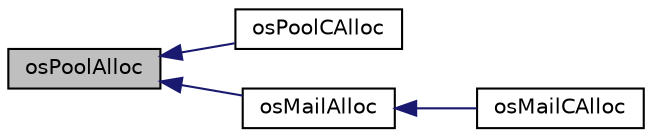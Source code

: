 digraph "osPoolAlloc"
{
  edge [fontname="Helvetica",fontsize="10",labelfontname="Helvetica",labelfontsize="10"];
  node [fontname="Helvetica",fontsize="10",shape=record];
  rankdir="LR";
  Node66 [label="osPoolAlloc",height=0.2,width=0.4,color="black", fillcolor="grey75", style="filled", fontcolor="black"];
  Node66 -> Node67 [dir="back",color="midnightblue",fontsize="10",style="solid",fontname="Helvetica"];
  Node67 [label="osPoolCAlloc",height=0.2,width=0.4,color="black", fillcolor="white", style="filled",URL="$cmsis__os_8h.html#ab22c2f194e0f0b05494aa0e9c97d7a51",tooltip="Allocate a memory block from a memory pool and set memory block to zero. "];
  Node66 -> Node68 [dir="back",color="midnightblue",fontsize="10",style="solid",fontname="Helvetica"];
  Node68 [label="osMailAlloc",height=0.2,width=0.4,color="black", fillcolor="white", style="filled",URL="$cmsis__os_8h.html#ac985d7f260b80d7891157697b760aa02",tooltip="Allocate a memory block from a mail. "];
  Node68 -> Node69 [dir="back",color="midnightblue",fontsize="10",style="solid",fontname="Helvetica"];
  Node69 [label="osMailCAlloc",height=0.2,width=0.4,color="black", fillcolor="white", style="filled",URL="$cmsis__os_8h.html#a9e492e5839bf0d2bf66492e70eae3ddb",tooltip="Allocate a memory block from a mail and set memory block to zero. "];
}
